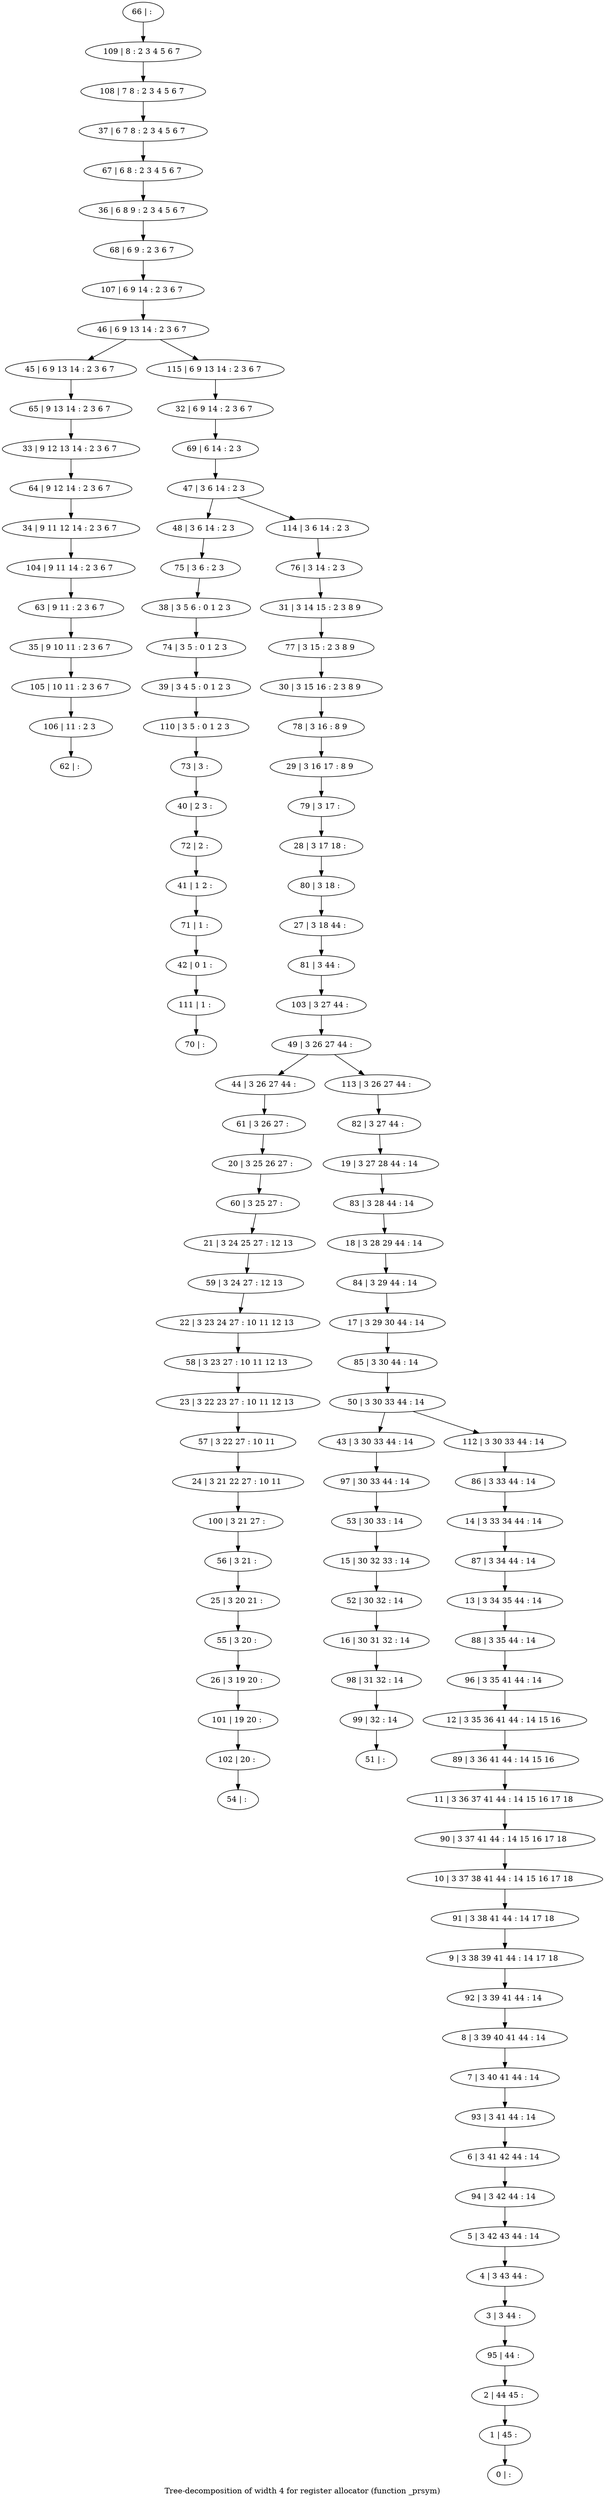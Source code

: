 digraph G {
graph [label="Tree-decomposition of width 4 for register allocator (function _prsym)"]
0[label="0 | : "];
1[label="1 | 45 : "];
2[label="2 | 44 45 : "];
3[label="3 | 3 44 : "];
4[label="4 | 3 43 44 : "];
5[label="5 | 3 42 43 44 : 14 "];
6[label="6 | 3 41 42 44 : 14 "];
7[label="7 | 3 40 41 44 : 14 "];
8[label="8 | 3 39 40 41 44 : 14 "];
9[label="9 | 3 38 39 41 44 : 14 17 18 "];
10[label="10 | 3 37 38 41 44 : 14 15 16 17 18 "];
11[label="11 | 3 36 37 41 44 : 14 15 16 17 18 "];
12[label="12 | 3 35 36 41 44 : 14 15 16 "];
13[label="13 | 3 34 35 44 : 14 "];
14[label="14 | 3 33 34 44 : 14 "];
15[label="15 | 30 32 33 : 14 "];
16[label="16 | 30 31 32 : 14 "];
17[label="17 | 3 29 30 44 : 14 "];
18[label="18 | 3 28 29 44 : 14 "];
19[label="19 | 3 27 28 44 : 14 "];
20[label="20 | 3 25 26 27 : "];
21[label="21 | 3 24 25 27 : 12 13 "];
22[label="22 | 3 23 24 27 : 10 11 12 13 "];
23[label="23 | 3 22 23 27 : 10 11 12 13 "];
24[label="24 | 3 21 22 27 : 10 11 "];
25[label="25 | 3 20 21 : "];
26[label="26 | 3 19 20 : "];
27[label="27 | 3 18 44 : "];
28[label="28 | 3 17 18 : "];
29[label="29 | 3 16 17 : 8 9 "];
30[label="30 | 3 15 16 : 2 3 8 9 "];
31[label="31 | 3 14 15 : 2 3 8 9 "];
32[label="32 | 6 9 14 : 2 3 6 7 "];
33[label="33 | 9 12 13 14 : 2 3 6 7 "];
34[label="34 | 9 11 12 14 : 2 3 6 7 "];
35[label="35 | 9 10 11 : 2 3 6 7 "];
36[label="36 | 6 8 9 : 2 3 4 5 6 7 "];
37[label="37 | 6 7 8 : 2 3 4 5 6 7 "];
38[label="38 | 3 5 6 : 0 1 2 3 "];
39[label="39 | 3 4 5 : 0 1 2 3 "];
40[label="40 | 2 3 : "];
41[label="41 | 1 2 : "];
42[label="42 | 0 1 : "];
43[label="43 | 3 30 33 44 : 14 "];
44[label="44 | 3 26 27 44 : "];
45[label="45 | 6 9 13 14 : 2 3 6 7 "];
46[label="46 | 6 9 13 14 : 2 3 6 7 "];
47[label="47 | 3 6 14 : 2 3 "];
48[label="48 | 3 6 14 : 2 3 "];
49[label="49 | 3 26 27 44 : "];
50[label="50 | 3 30 33 44 : 14 "];
51[label="51 | : "];
52[label="52 | 30 32 : 14 "];
53[label="53 | 30 33 : 14 "];
54[label="54 | : "];
55[label="55 | 3 20 : "];
56[label="56 | 3 21 : "];
57[label="57 | 3 22 27 : 10 11 "];
58[label="58 | 3 23 27 : 10 11 12 13 "];
59[label="59 | 3 24 27 : 12 13 "];
60[label="60 | 3 25 27 : "];
61[label="61 | 3 26 27 : "];
62[label="62 | : "];
63[label="63 | 9 11 : 2 3 6 7 "];
64[label="64 | 9 12 14 : 2 3 6 7 "];
65[label="65 | 9 13 14 : 2 3 6 7 "];
66[label="66 | : "];
67[label="67 | 6 8 : 2 3 4 5 6 7 "];
68[label="68 | 6 9 : 2 3 6 7 "];
69[label="69 | 6 14 : 2 3 "];
70[label="70 | : "];
71[label="71 | 1 : "];
72[label="72 | 2 : "];
73[label="73 | 3 : "];
74[label="74 | 3 5 : 0 1 2 3 "];
75[label="75 | 3 6 : 2 3 "];
76[label="76 | 3 14 : 2 3 "];
77[label="77 | 3 15 : 2 3 8 9 "];
78[label="78 | 3 16 : 8 9 "];
79[label="79 | 3 17 : "];
80[label="80 | 3 18 : "];
81[label="81 | 3 44 : "];
82[label="82 | 3 27 44 : "];
83[label="83 | 3 28 44 : 14 "];
84[label="84 | 3 29 44 : 14 "];
85[label="85 | 3 30 44 : 14 "];
86[label="86 | 3 33 44 : 14 "];
87[label="87 | 3 34 44 : 14 "];
88[label="88 | 3 35 44 : 14 "];
89[label="89 | 3 36 41 44 : 14 15 16 "];
90[label="90 | 3 37 41 44 : 14 15 16 17 18 "];
91[label="91 | 3 38 41 44 : 14 17 18 "];
92[label="92 | 3 39 41 44 : 14 "];
93[label="93 | 3 41 44 : 14 "];
94[label="94 | 3 42 44 : 14 "];
95[label="95 | 44 : "];
96[label="96 | 3 35 41 44 : 14 "];
97[label="97 | 30 33 44 : 14 "];
98[label="98 | 31 32 : 14 "];
99[label="99 | 32 : 14 "];
100[label="100 | 3 21 27 : "];
101[label="101 | 19 20 : "];
102[label="102 | 20 : "];
103[label="103 | 3 27 44 : "];
104[label="104 | 9 11 14 : 2 3 6 7 "];
105[label="105 | 10 11 : 2 3 6 7 "];
106[label="106 | 11 : 2 3 "];
107[label="107 | 6 9 14 : 2 3 6 7 "];
108[label="108 | 7 8 : 2 3 4 5 6 7 "];
109[label="109 | 8 : 2 3 4 5 6 7 "];
110[label="110 | 3 5 : 0 1 2 3 "];
111[label="111 | 1 : "];
112[label="112 | 3 30 33 44 : 14 "];
113[label="113 | 3 26 27 44 : "];
114[label="114 | 3 6 14 : 2 3 "];
115[label="115 | 6 9 13 14 : 2 3 6 7 "];
52->16 ;
15->52 ;
53->15 ;
55->26 ;
25->55 ;
56->25 ;
57->24 ;
23->57 ;
58->23 ;
22->58 ;
59->22 ;
21->59 ;
60->21 ;
20->60 ;
61->20 ;
44->61 ;
63->35 ;
64->34 ;
33->64 ;
65->33 ;
45->65 ;
71->42 ;
41->71 ;
72->41 ;
40->72 ;
73->40 ;
74->39 ;
38->74 ;
75->38 ;
48->75 ;
97->53 ;
43->97 ;
16->98 ;
99->51 ;
98->99 ;
100->56 ;
24->100 ;
26->101 ;
102->54 ;
101->102 ;
104->63 ;
34->104 ;
35->105 ;
106->62 ;
105->106 ;
110->73 ;
39->110 ;
111->70 ;
42->111 ;
66->109 ;
109->108 ;
108->37 ;
37->67 ;
67->36 ;
36->68 ;
68->107 ;
107->46 ;
32->69 ;
69->47 ;
76->31 ;
31->77 ;
77->30 ;
30->78 ;
78->29 ;
29->79 ;
79->28 ;
28->80 ;
80->27 ;
27->81 ;
81->103 ;
103->49 ;
82->19 ;
19->83 ;
83->18 ;
18->84 ;
84->17 ;
17->85 ;
85->50 ;
86->14 ;
14->87 ;
87->13 ;
13->88 ;
88->96 ;
96->12 ;
12->89 ;
89->11 ;
11->90 ;
90->10 ;
10->91 ;
91->9 ;
9->92 ;
92->8 ;
8->7 ;
7->93 ;
93->6 ;
6->94 ;
94->5 ;
5->4 ;
4->3 ;
3->95 ;
95->2 ;
2->1 ;
1->0 ;
112->86 ;
113->82 ;
114->76 ;
115->32 ;
50->43 ;
50->112 ;
49->44 ;
49->113 ;
47->48 ;
47->114 ;
46->45 ;
46->115 ;
}
